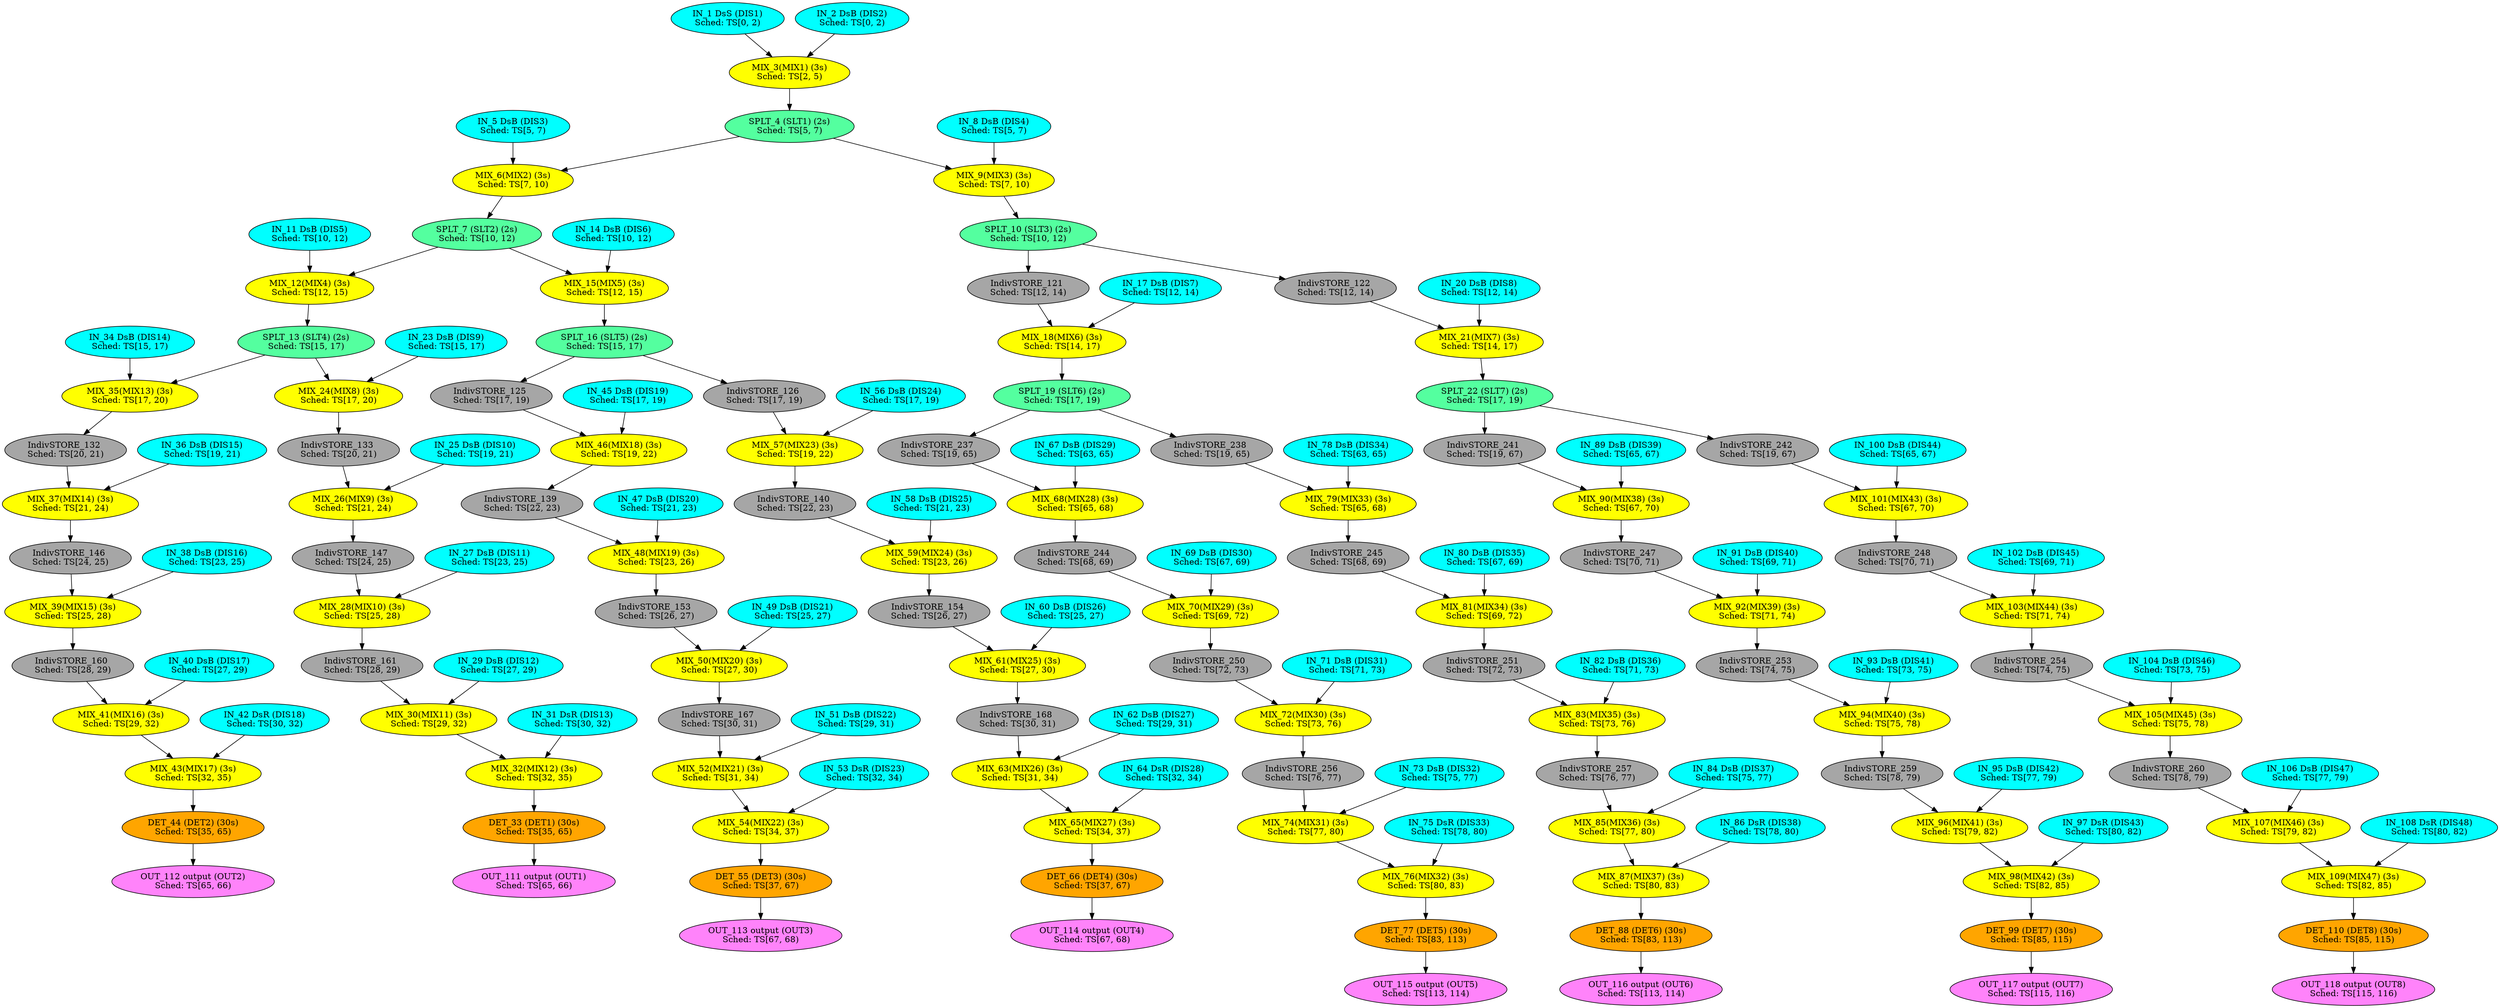 digraph G {
1 [label = "IN_1 DsS (DIS1)\nSched: TS[0, 2)\n" fillcolor=cyan, style=filled];
1 -> 3;
2 [label = "IN_2 DsB (DIS2)\nSched: TS[0, 2)\n" fillcolor=cyan, style=filled];
2 -> 3;
3 [label = "MIX_3(MIX1) (3s)\nSched: TS[2, 5)\n" fillcolor=yellow, style=filled];
3 -> 4;
4 [label = "SPLT_4 (SLT1) (2s)\nSched: TS[5, 7)\n" fillcolor=seagreen1, style=filled];
4 -> 6;
4 -> 9;
5 [label = "IN_5 DsB (DIS3)\nSched: TS[5, 7)\n" fillcolor=cyan, style=filled];
5 -> 6;
6 [label = "MIX_6(MIX2) (3s)\nSched: TS[7, 10)\n" fillcolor=yellow, style=filled];
6 -> 7;
7 [label = "SPLT_7 (SLT2) (2s)\nSched: TS[10, 12)\n" fillcolor=seagreen1, style=filled];
7 -> 12;
7 -> 15;
8 [label = "IN_8 DsB (DIS4)\nSched: TS[5, 7)\n" fillcolor=cyan, style=filled];
8 -> 9;
9 [label = "MIX_9(MIX3) (3s)\nSched: TS[7, 10)\n" fillcolor=yellow, style=filled];
9 -> 10;
10 [label = "SPLT_10 (SLT3) (2s)\nSched: TS[10, 12)\n" fillcolor=seagreen1, style=filled];
10 -> 121;
10 -> 122;
11 [label = "IN_11 DsB (DIS5)\nSched: TS[10, 12)\n" fillcolor=cyan, style=filled];
11 -> 12;
12 [label = "MIX_12(MIX4) (3s)\nSched: TS[12, 15)\n" fillcolor=yellow, style=filled];
12 -> 13;
13 [label = "SPLT_13 (SLT4) (2s)\nSched: TS[15, 17)\n" fillcolor=seagreen1, style=filled];
13 -> 35;
13 -> 24;
14 [label = "IN_14 DsB (DIS6)\nSched: TS[10, 12)\n" fillcolor=cyan, style=filled];
14 -> 15;
15 [label = "MIX_15(MIX5) (3s)\nSched: TS[12, 15)\n" fillcolor=yellow, style=filled];
15 -> 16;
16 [label = "SPLT_16 (SLT5) (2s)\nSched: TS[15, 17)\n" fillcolor=seagreen1, style=filled];
16 -> 125;
16 -> 126;
17 [label = "IN_17 DsB (DIS7)\nSched: TS[12, 14)\n" fillcolor=cyan, style=filled];
17 -> 18;
18 [label = "MIX_18(MIX6) (3s)\nSched: TS[14, 17)\n" fillcolor=yellow, style=filled];
18 -> 19;
19 [label = "SPLT_19 (SLT6) (2s)\nSched: TS[17, 19)\n" fillcolor=seagreen1, style=filled];
19 -> 237;
19 -> 238;
20 [label = "IN_20 DsB (DIS8)\nSched: TS[12, 14)\n" fillcolor=cyan, style=filled];
20 -> 21;
21 [label = "MIX_21(MIX7) (3s)\nSched: TS[14, 17)\n" fillcolor=yellow, style=filled];
21 -> 22;
22 [label = "SPLT_22 (SLT7) (2s)\nSched: TS[17, 19)\n" fillcolor=seagreen1, style=filled];
22 -> 241;
22 -> 242;
23 [label = "IN_23 DsB (DIS9)\nSched: TS[15, 17)\n" fillcolor=cyan, style=filled];
23 -> 24;
24 [label = "MIX_24(MIX8) (3s)\nSched: TS[17, 20)\n" fillcolor=yellow, style=filled];
24 -> 133;
25 [label = "IN_25 DsB (DIS10)\nSched: TS[19, 21)\n" fillcolor=cyan, style=filled];
25 -> 26;
26 [label = "MIX_26(MIX9) (3s)\nSched: TS[21, 24)\n" fillcolor=yellow, style=filled];
26 -> 147;
27 [label = "IN_27 DsB (DIS11)\nSched: TS[23, 25)\n" fillcolor=cyan, style=filled];
27 -> 28;
28 [label = "MIX_28(MIX10) (3s)\nSched: TS[25, 28)\n" fillcolor=yellow, style=filled];
28 -> 161;
29 [label = "IN_29 DsB (DIS12)\nSched: TS[27, 29)\n" fillcolor=cyan, style=filled];
29 -> 30;
30 [label = "MIX_30(MIX11) (3s)\nSched: TS[29, 32)\n" fillcolor=yellow, style=filled];
30 -> 32;
31 [label = "IN_31 DsR (DIS13)\nSched: TS[30, 32)\n" fillcolor=cyan, style=filled];
31 -> 32;
32 [label = "MIX_32(MIX12) (3s)\nSched: TS[32, 35)\n" fillcolor=yellow, style=filled];
32 -> 33;
33 [label = "DET_33 (DET1) (30s)\nSched: TS[35, 65)\n" fillcolor=orange, style=filled];
33 -> 111;
34 [label = "IN_34 DsB (DIS14)\nSched: TS[15, 17)\n" fillcolor=cyan, style=filled];
34 -> 35;
35 [label = "MIX_35(MIX13) (3s)\nSched: TS[17, 20)\n" fillcolor=yellow, style=filled];
35 -> 132;
36 [label = "IN_36 DsB (DIS15)\nSched: TS[19, 21)\n" fillcolor=cyan, style=filled];
36 -> 37;
37 [label = "MIX_37(MIX14) (3s)\nSched: TS[21, 24)\n" fillcolor=yellow, style=filled];
37 -> 146;
38 [label = "IN_38 DsB (DIS16)\nSched: TS[23, 25)\n" fillcolor=cyan, style=filled];
38 -> 39;
39 [label = "MIX_39(MIX15) (3s)\nSched: TS[25, 28)\n" fillcolor=yellow, style=filled];
39 -> 160;
40 [label = "IN_40 DsB (DIS17)\nSched: TS[27, 29)\n" fillcolor=cyan, style=filled];
40 -> 41;
41 [label = "MIX_41(MIX16) (3s)\nSched: TS[29, 32)\n" fillcolor=yellow, style=filled];
41 -> 43;
42 [label = "IN_42 DsR (DIS18)\nSched: TS[30, 32)\n" fillcolor=cyan, style=filled];
42 -> 43;
43 [label = "MIX_43(MIX17) (3s)\nSched: TS[32, 35)\n" fillcolor=yellow, style=filled];
43 -> 44;
44 [label = "DET_44 (DET2) (30s)\nSched: TS[35, 65)\n" fillcolor=orange, style=filled];
44 -> 112;
45 [label = "IN_45 DsB (DIS19)\nSched: TS[17, 19)\n" fillcolor=cyan, style=filled];
45 -> 46;
46 [label = "MIX_46(MIX18) (3s)\nSched: TS[19, 22)\n" fillcolor=yellow, style=filled];
46 -> 139;
47 [label = "IN_47 DsB (DIS20)\nSched: TS[21, 23)\n" fillcolor=cyan, style=filled];
47 -> 48;
48 [label = "MIX_48(MIX19) (3s)\nSched: TS[23, 26)\n" fillcolor=yellow, style=filled];
48 -> 153;
49 [label = "IN_49 DsB (DIS21)\nSched: TS[25, 27)\n" fillcolor=cyan, style=filled];
49 -> 50;
50 [label = "MIX_50(MIX20) (3s)\nSched: TS[27, 30)\n" fillcolor=yellow, style=filled];
50 -> 167;
51 [label = "IN_51 DsB (DIS22)\nSched: TS[29, 31)\n" fillcolor=cyan, style=filled];
51 -> 52;
52 [label = "MIX_52(MIX21) (3s)\nSched: TS[31, 34)\n" fillcolor=yellow, style=filled];
52 -> 54;
53 [label = "IN_53 DsR (DIS23)\nSched: TS[32, 34)\n" fillcolor=cyan, style=filled];
53 -> 54;
54 [label = "MIX_54(MIX22) (3s)\nSched: TS[34, 37)\n" fillcolor=yellow, style=filled];
54 -> 55;
55 [label = "DET_55 (DET3) (30s)\nSched: TS[37, 67)\n" fillcolor=orange, style=filled];
55 -> 113;
56 [label = "IN_56 DsB (DIS24)\nSched: TS[17, 19)\n" fillcolor=cyan, style=filled];
56 -> 57;
57 [label = "MIX_57(MIX23) (3s)\nSched: TS[19, 22)\n" fillcolor=yellow, style=filled];
57 -> 140;
58 [label = "IN_58 DsB (DIS25)\nSched: TS[21, 23)\n" fillcolor=cyan, style=filled];
58 -> 59;
59 [label = "MIX_59(MIX24) (3s)\nSched: TS[23, 26)\n" fillcolor=yellow, style=filled];
59 -> 154;
60 [label = "IN_60 DsB (DIS26)\nSched: TS[25, 27)\n" fillcolor=cyan, style=filled];
60 -> 61;
61 [label = "MIX_61(MIX25) (3s)\nSched: TS[27, 30)\n" fillcolor=yellow, style=filled];
61 -> 168;
62 [label = "IN_62 DsB (DIS27)\nSched: TS[29, 31)\n" fillcolor=cyan, style=filled];
62 -> 63;
63 [label = "MIX_63(MIX26) (3s)\nSched: TS[31, 34)\n" fillcolor=yellow, style=filled];
63 -> 65;
64 [label = "IN_64 DsR (DIS28)\nSched: TS[32, 34)\n" fillcolor=cyan, style=filled];
64 -> 65;
65 [label = "MIX_65(MIX27) (3s)\nSched: TS[34, 37)\n" fillcolor=yellow, style=filled];
65 -> 66;
66 [label = "DET_66 (DET4) (30s)\nSched: TS[37, 67)\n" fillcolor=orange, style=filled];
66 -> 114;
67 [label = "IN_67 DsB (DIS29)\nSched: TS[63, 65)\n" fillcolor=cyan, style=filled];
67 -> 68;
68 [label = "MIX_68(MIX28) (3s)\nSched: TS[65, 68)\n" fillcolor=yellow, style=filled];
68 -> 244;
69 [label = "IN_69 DsB (DIS30)\nSched: TS[67, 69)\n" fillcolor=cyan, style=filled];
69 -> 70;
70 [label = "MIX_70(MIX29) (3s)\nSched: TS[69, 72)\n" fillcolor=yellow, style=filled];
70 -> 250;
71 [label = "IN_71 DsB (DIS31)\nSched: TS[71, 73)\n" fillcolor=cyan, style=filled];
71 -> 72;
72 [label = "MIX_72(MIX30) (3s)\nSched: TS[73, 76)\n" fillcolor=yellow, style=filled];
72 -> 256;
73 [label = "IN_73 DsB (DIS32)\nSched: TS[75, 77)\n" fillcolor=cyan, style=filled];
73 -> 74;
74 [label = "MIX_74(MIX31) (3s)\nSched: TS[77, 80)\n" fillcolor=yellow, style=filled];
74 -> 76;
75 [label = "IN_75 DsR (DIS33)\nSched: TS[78, 80)\n" fillcolor=cyan, style=filled];
75 -> 76;
76 [label = "MIX_76(MIX32) (3s)\nSched: TS[80, 83)\n" fillcolor=yellow, style=filled];
76 -> 77;
77 [label = "DET_77 (DET5) (30s)\nSched: TS[83, 113)\n" fillcolor=orange, style=filled];
77 -> 115;
78 [label = "IN_78 DsB (DIS34)\nSched: TS[63, 65)\n" fillcolor=cyan, style=filled];
78 -> 79;
79 [label = "MIX_79(MIX33) (3s)\nSched: TS[65, 68)\n" fillcolor=yellow, style=filled];
79 -> 245;
80 [label = "IN_80 DsB (DIS35)\nSched: TS[67, 69)\n" fillcolor=cyan, style=filled];
80 -> 81;
81 [label = "MIX_81(MIX34) (3s)\nSched: TS[69, 72)\n" fillcolor=yellow, style=filled];
81 -> 251;
82 [label = "IN_82 DsB (DIS36)\nSched: TS[71, 73)\n" fillcolor=cyan, style=filled];
82 -> 83;
83 [label = "MIX_83(MIX35) (3s)\nSched: TS[73, 76)\n" fillcolor=yellow, style=filled];
83 -> 257;
84 [label = "IN_84 DsB (DIS37)\nSched: TS[75, 77)\n" fillcolor=cyan, style=filled];
84 -> 85;
85 [label = "MIX_85(MIX36) (3s)\nSched: TS[77, 80)\n" fillcolor=yellow, style=filled];
85 -> 87;
86 [label = "IN_86 DsR (DIS38)\nSched: TS[78, 80)\n" fillcolor=cyan, style=filled];
86 -> 87;
87 [label = "MIX_87(MIX37) (3s)\nSched: TS[80, 83)\n" fillcolor=yellow, style=filled];
87 -> 88;
88 [label = "DET_88 (DET6) (30s)\nSched: TS[83, 113)\n" fillcolor=orange, style=filled];
88 -> 116;
89 [label = "IN_89 DsB (DIS39)\nSched: TS[65, 67)\n" fillcolor=cyan, style=filled];
89 -> 90;
90 [label = "MIX_90(MIX38) (3s)\nSched: TS[67, 70)\n" fillcolor=yellow, style=filled];
90 -> 247;
91 [label = "IN_91 DsB (DIS40)\nSched: TS[69, 71)\n" fillcolor=cyan, style=filled];
91 -> 92;
92 [label = "MIX_92(MIX39) (3s)\nSched: TS[71, 74)\n" fillcolor=yellow, style=filled];
92 -> 253;
93 [label = "IN_93 DsB (DIS41)\nSched: TS[73, 75)\n" fillcolor=cyan, style=filled];
93 -> 94;
94 [label = "MIX_94(MIX40) (3s)\nSched: TS[75, 78)\n" fillcolor=yellow, style=filled];
94 -> 259;
95 [label = "IN_95 DsB (DIS42)\nSched: TS[77, 79)\n" fillcolor=cyan, style=filled];
95 -> 96;
96 [label = "MIX_96(MIX41) (3s)\nSched: TS[79, 82)\n" fillcolor=yellow, style=filled];
96 -> 98;
97 [label = "IN_97 DsR (DIS43)\nSched: TS[80, 82)\n" fillcolor=cyan, style=filled];
97 -> 98;
98 [label = "MIX_98(MIX42) (3s)\nSched: TS[82, 85)\n" fillcolor=yellow, style=filled];
98 -> 99;
99 [label = "DET_99 (DET7) (30s)\nSched: TS[85, 115)\n" fillcolor=orange, style=filled];
99 -> 117;
100 [label = "IN_100 DsB (DIS44)\nSched: TS[65, 67)\n" fillcolor=cyan, style=filled];
100 -> 101;
101 [label = "MIX_101(MIX43) (3s)\nSched: TS[67, 70)\n" fillcolor=yellow, style=filled];
101 -> 248;
102 [label = "IN_102 DsB (DIS45)\nSched: TS[69, 71)\n" fillcolor=cyan, style=filled];
102 -> 103;
103 [label = "MIX_103(MIX44) (3s)\nSched: TS[71, 74)\n" fillcolor=yellow, style=filled];
103 -> 254;
104 [label = "IN_104 DsB (DIS46)\nSched: TS[73, 75)\n" fillcolor=cyan, style=filled];
104 -> 105;
105 [label = "MIX_105(MIX45) (3s)\nSched: TS[75, 78)\n" fillcolor=yellow, style=filled];
105 -> 260;
106 [label = "IN_106 DsB (DIS47)\nSched: TS[77, 79)\n" fillcolor=cyan, style=filled];
106 -> 107;
107 [label = "MIX_107(MIX46) (3s)\nSched: TS[79, 82)\n" fillcolor=yellow, style=filled];
107 -> 109;
108 [label = "IN_108 DsR (DIS48)\nSched: TS[80, 82)\n" fillcolor=cyan, style=filled];
108 -> 109;
109 [label = "MIX_109(MIX47) (3s)\nSched: TS[82, 85)\n" fillcolor=yellow, style=filled];
109 -> 110;
110 [label = "DET_110 (DET8) (30s)\nSched: TS[85, 115)\n" fillcolor=orange, style=filled];
110 -> 118;
111 [label = "OUT_111 output (OUT1)\nSched: TS[65, 66)\n" fillcolor=orchid1, style=filled];
112 [label = "OUT_112 output (OUT2)\nSched: TS[65, 66)\n" fillcolor=orchid1, style=filled];
113 [label = "OUT_113 output (OUT3)\nSched: TS[67, 68)\n" fillcolor=orchid1, style=filled];
114 [label = "OUT_114 output (OUT4)\nSched: TS[67, 68)\n" fillcolor=orchid1, style=filled];
115 [label = "OUT_115 output (OUT5)\nSched: TS[113, 114)\n" fillcolor=orchid1, style=filled];
116 [label = "OUT_116 output (OUT6)\nSched: TS[113, 114)\n" fillcolor=orchid1, style=filled];
117 [label = "OUT_117 output (OUT7)\nSched: TS[115, 116)\n" fillcolor=orchid1, style=filled];
118 [label = "OUT_118 output (OUT8)\nSched: TS[115, 116)\n" fillcolor=orchid1, style=filled];
121 [label = "IndivSTORE_121 \nSched: TS[12, 14)\n" fillcolor=grey65, style=filled];
121 -> 18;
122 [label = "IndivSTORE_122 \nSched: TS[12, 14)\n" fillcolor=grey65, style=filled];
122 -> 21;
125 [label = "IndivSTORE_125 \nSched: TS[17, 19)\n" fillcolor=grey65, style=filled];
125 -> 46;
126 [label = "IndivSTORE_126 \nSched: TS[17, 19)\n" fillcolor=grey65, style=filled];
126 -> 57;
132 [label = "IndivSTORE_132 \nSched: TS[20, 21)\n" fillcolor=grey65, style=filled];
132 -> 37;
133 [label = "IndivSTORE_133 \nSched: TS[20, 21)\n" fillcolor=grey65, style=filled];
133 -> 26;
139 [label = "IndivSTORE_139 \nSched: TS[22, 23)\n" fillcolor=grey65, style=filled];
139 -> 48;
140 [label = "IndivSTORE_140 \nSched: TS[22, 23)\n" fillcolor=grey65, style=filled];
140 -> 59;
146 [label = "IndivSTORE_146 \nSched: TS[24, 25)\n" fillcolor=grey65, style=filled];
146 -> 39;
147 [label = "IndivSTORE_147 \nSched: TS[24, 25)\n" fillcolor=grey65, style=filled];
147 -> 28;
153 [label = "IndivSTORE_153 \nSched: TS[26, 27)\n" fillcolor=grey65, style=filled];
153 -> 50;
154 [label = "IndivSTORE_154 \nSched: TS[26, 27)\n" fillcolor=grey65, style=filled];
154 -> 61;
160 [label = "IndivSTORE_160 \nSched: TS[28, 29)\n" fillcolor=grey65, style=filled];
160 -> 41;
161 [label = "IndivSTORE_161 \nSched: TS[28, 29)\n" fillcolor=grey65, style=filled];
161 -> 30;
167 [label = "IndivSTORE_167 \nSched: TS[30, 31)\n" fillcolor=grey65, style=filled];
167 -> 52;
168 [label = "IndivSTORE_168 \nSched: TS[30, 31)\n" fillcolor=grey65, style=filled];
168 -> 63;
237 [label = "IndivSTORE_237 \nSched: TS[19, 65)\n" fillcolor=grey65, style=filled];
237 -> 68;
238 [label = "IndivSTORE_238 \nSched: TS[19, 65)\n" fillcolor=grey65, style=filled];
238 -> 79;
241 [label = "IndivSTORE_241 \nSched: TS[19, 67)\n" fillcolor=grey65, style=filled];
241 -> 90;
242 [label = "IndivSTORE_242 \nSched: TS[19, 67)\n" fillcolor=grey65, style=filled];
242 -> 101;
244 [label = "IndivSTORE_244 \nSched: TS[68, 69)\n" fillcolor=grey65, style=filled];
244 -> 70;
245 [label = "IndivSTORE_245 \nSched: TS[68, 69)\n" fillcolor=grey65, style=filled];
245 -> 81;
247 [label = "IndivSTORE_247 \nSched: TS[70, 71)\n" fillcolor=grey65, style=filled];
247 -> 92;
248 [label = "IndivSTORE_248 \nSched: TS[70, 71)\n" fillcolor=grey65, style=filled];
248 -> 103;
250 [label = "IndivSTORE_250 \nSched: TS[72, 73)\n" fillcolor=grey65, style=filled];
250 -> 72;
251 [label = "IndivSTORE_251 \nSched: TS[72, 73)\n" fillcolor=grey65, style=filled];
251 -> 83;
253 [label = "IndivSTORE_253 \nSched: TS[74, 75)\n" fillcolor=grey65, style=filled];
253 -> 94;
254 [label = "IndivSTORE_254 \nSched: TS[74, 75)\n" fillcolor=grey65, style=filled];
254 -> 105;
256 [label = "IndivSTORE_256 \nSched: TS[76, 77)\n" fillcolor=grey65, style=filled];
256 -> 74;
257 [label = "IndivSTORE_257 \nSched: TS[76, 77)\n" fillcolor=grey65, style=filled];
257 -> 85;
259 [label = "IndivSTORE_259 \nSched: TS[78, 79)\n" fillcolor=grey65, style=filled];
259 -> 96;
260 [label = "IndivSTORE_260 \nSched: TS[78, 79)\n" fillcolor=grey65, style=filled];
260 -> 107;
}
